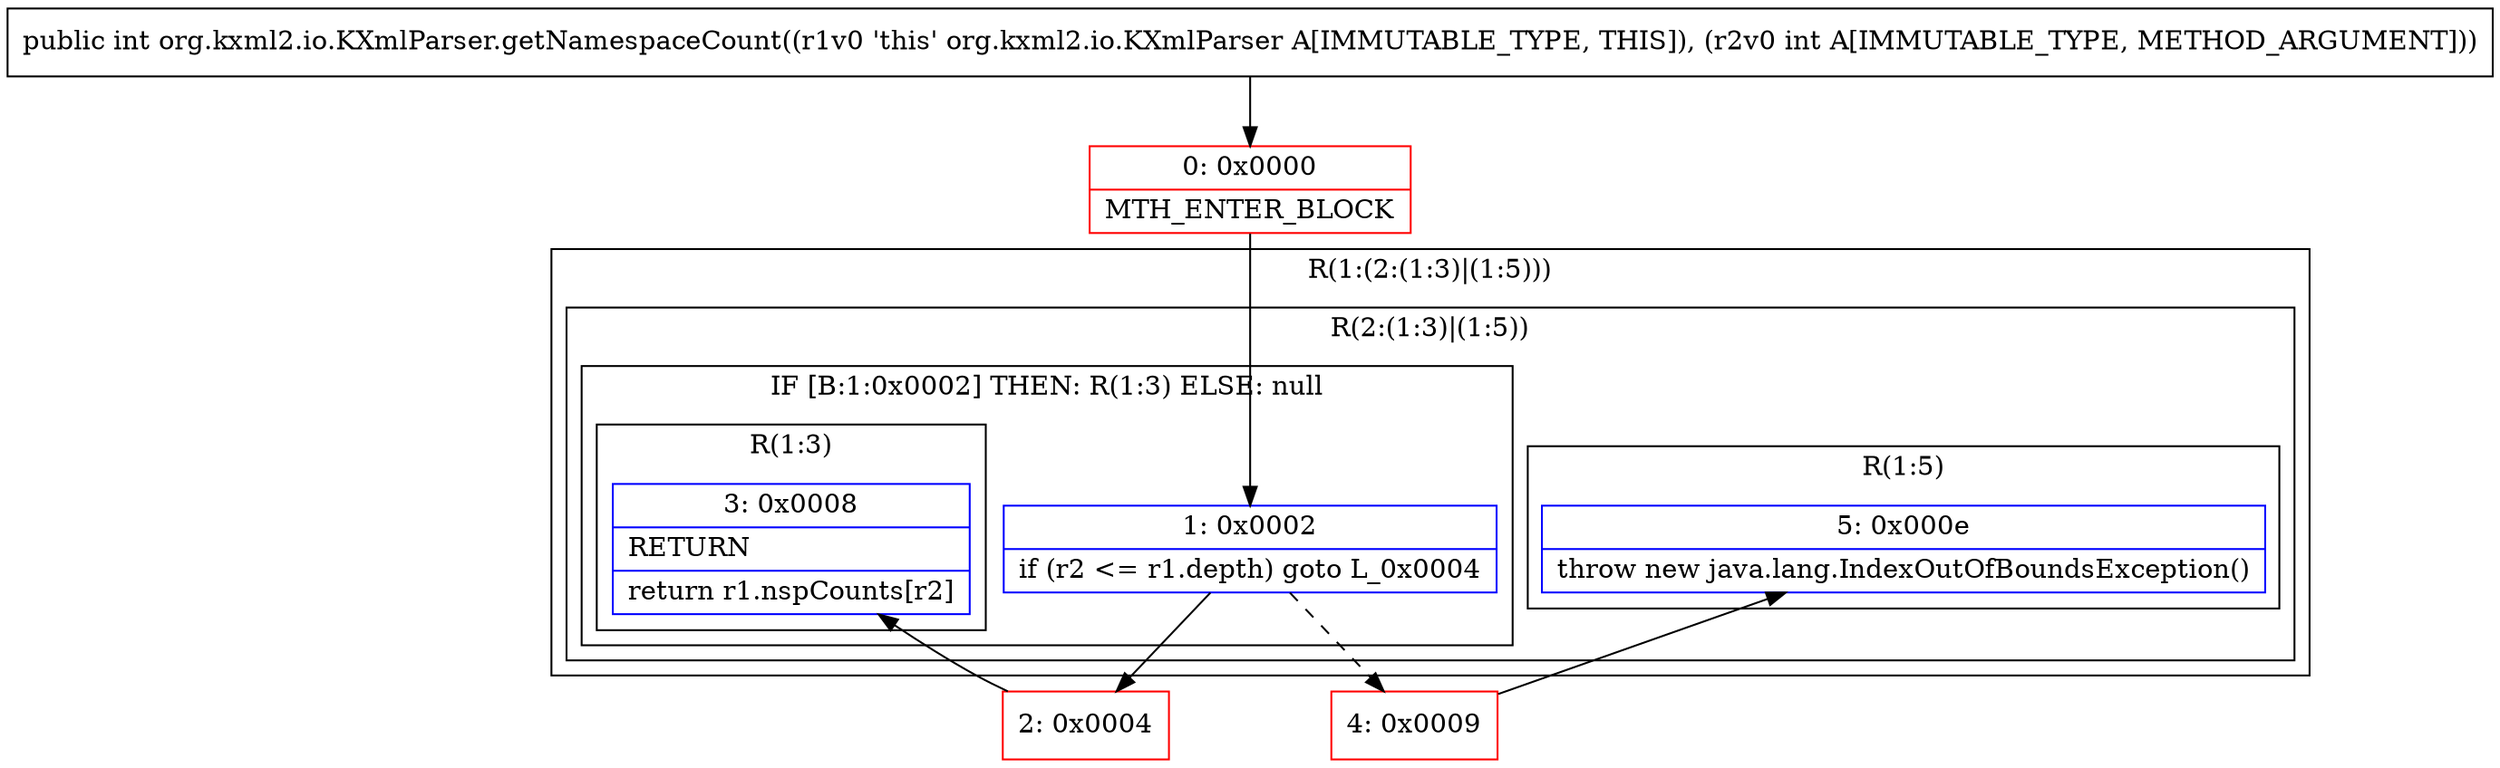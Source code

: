 digraph "CFG fororg.kxml2.io.KXmlParser.getNamespaceCount(I)I" {
subgraph cluster_Region_1267659312 {
label = "R(1:(2:(1:3)|(1:5)))";
node [shape=record,color=blue];
subgraph cluster_Region_785617101 {
label = "R(2:(1:3)|(1:5))";
node [shape=record,color=blue];
subgraph cluster_IfRegion_1556493687 {
label = "IF [B:1:0x0002] THEN: R(1:3) ELSE: null";
node [shape=record,color=blue];
Node_1 [shape=record,label="{1\:\ 0x0002|if (r2 \<= r1.depth) goto L_0x0004\l}"];
subgraph cluster_Region_1228523893 {
label = "R(1:3)";
node [shape=record,color=blue];
Node_3 [shape=record,label="{3\:\ 0x0008|RETURN\l|return r1.nspCounts[r2]\l}"];
}
}
subgraph cluster_Region_1973071120 {
label = "R(1:5)";
node [shape=record,color=blue];
Node_5 [shape=record,label="{5\:\ 0x000e|throw new java.lang.IndexOutOfBoundsException()\l}"];
}
}
}
Node_0 [shape=record,color=red,label="{0\:\ 0x0000|MTH_ENTER_BLOCK\l}"];
Node_2 [shape=record,color=red,label="{2\:\ 0x0004}"];
Node_4 [shape=record,color=red,label="{4\:\ 0x0009}"];
MethodNode[shape=record,label="{public int org.kxml2.io.KXmlParser.getNamespaceCount((r1v0 'this' org.kxml2.io.KXmlParser A[IMMUTABLE_TYPE, THIS]), (r2v0 int A[IMMUTABLE_TYPE, METHOD_ARGUMENT])) }"];
MethodNode -> Node_0;
Node_1 -> Node_2;
Node_1 -> Node_4[style=dashed];
Node_0 -> Node_1;
Node_2 -> Node_3;
Node_4 -> Node_5;
}


